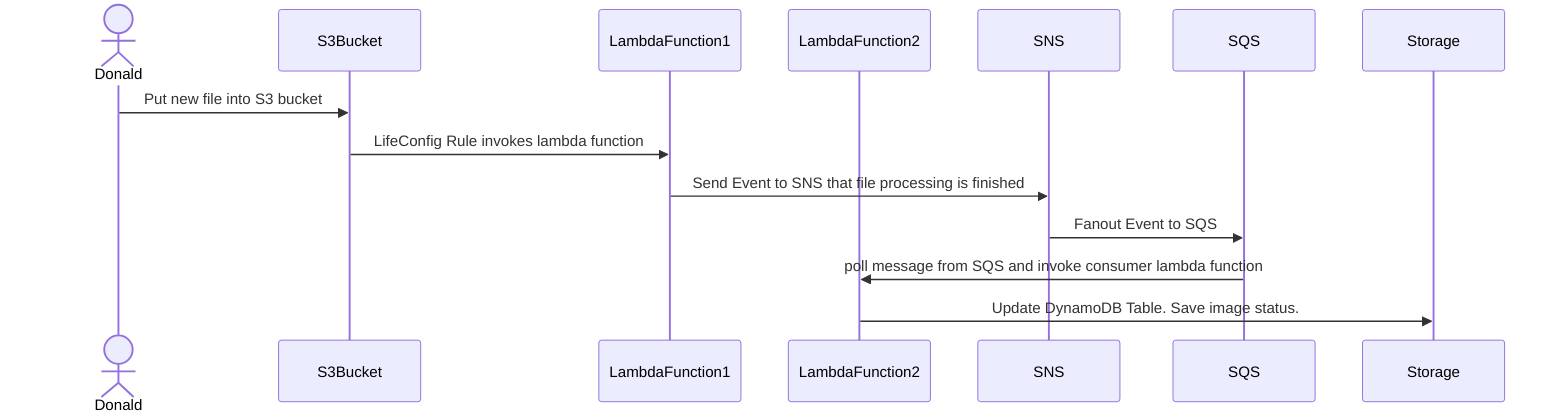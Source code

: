 sequenceDiagram
    actor Donald
    participant S3Bucket
    participant LambdaFunction1
    participant LambdaFunction2
    participant SNS
    participant SQS
    participant Storage

    Donald->>S3Bucket: Put new file into S3 bucket
    S3Bucket->>LambdaFunction1: LifeConfig Rule invokes lambda function
    LambdaFunction1->>SNS: Send Event to SNS that file processing is finished
    SNS->>SQS: Fanout Event to SQS
    SQS->>LambdaFunction2: poll message from SQS and invoke consumer lambda function
    LambdaFunction2->>Storage: Update DynamoDB Table. Save image status.